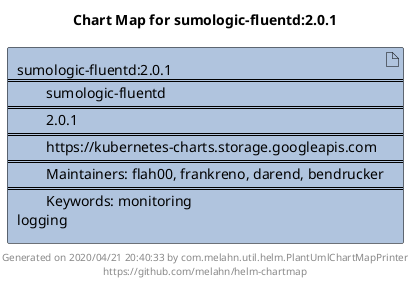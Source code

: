 @startuml
skinparam linetype ortho
skinparam backgroundColor white
skinparam usecaseBorderColor black
skinparam usecaseArrowColor LightSlateGray
skinparam artifactBorderColor black
skinparam artifactArrowColor LightSlateGray

title Chart Map for sumologic-fluentd:2.0.1

'There is one referenced Helm Chart
artifact "sumologic-fluentd:2.0.1\n====\n\tsumologic-fluentd\n====\n\t2.0.1\n====\n\thttps://kubernetes-charts.storage.googleapis.com\n====\n\tMaintainers: flah00, frankreno, darend, bendrucker\n====\n\tKeywords: monitoring\nlogging" as sumologic_fluentd_2_0_1 #LightSteelBlue

'There are 0 referenced Docker Images

'Chart Dependencies

center footer Generated on 2020/04/21 20:40:33 by com.melahn.util.helm.PlantUmlChartMapPrinter\nhttps://github.com/melahn/helm-chartmap
@enduml
